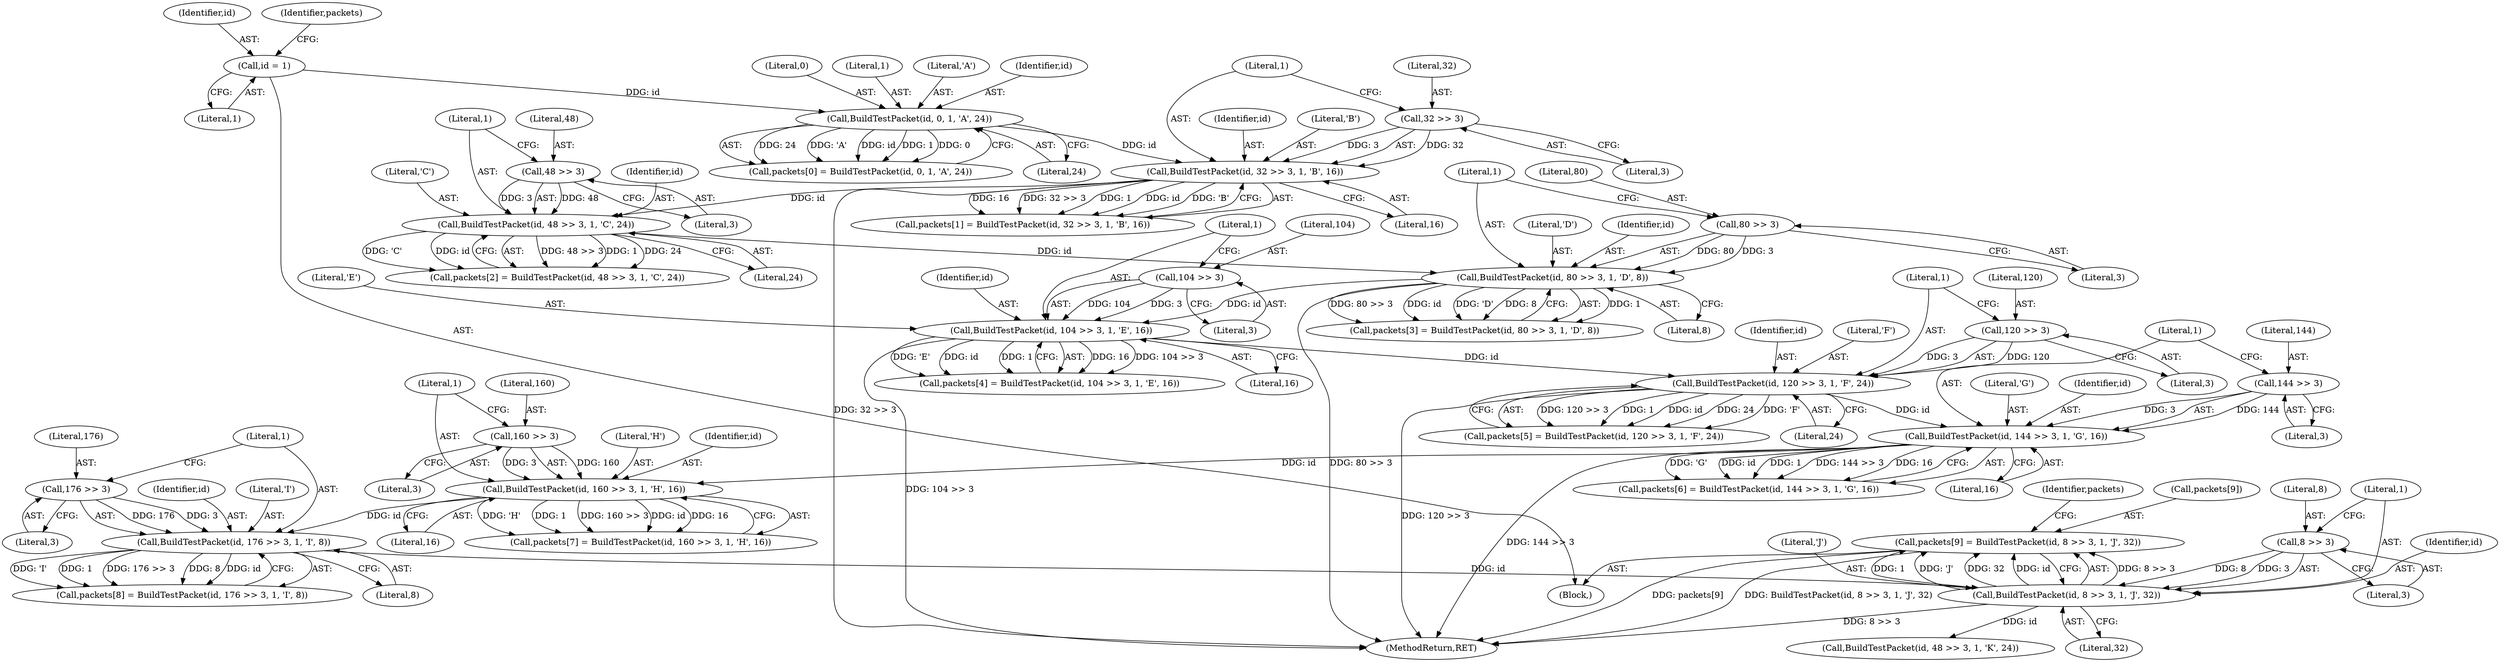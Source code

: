 digraph "1_suricata_4a04f814b15762eb446a5ead4d69d021512df6f8_1@array" {
"1000250" [label="(Call,packets[9] = BuildTestPacket(id, 8 >> 3, 1, 'J', 32))"];
"1000254" [label="(Call,BuildTestPacket(id, 8 >> 3, 1, 'J', 32))"];
"1000242" [label="(Call,BuildTestPacket(id, 176 >> 3, 1, 'I', 8))"];
"1000230" [label="(Call,BuildTestPacket(id, 160 >> 3, 1, 'H', 16))"];
"1000218" [label="(Call,BuildTestPacket(id, 144 >> 3, 1, 'G', 16))"];
"1000206" [label="(Call,BuildTestPacket(id, 120 >> 3, 1, 'F', 24))"];
"1000194" [label="(Call,BuildTestPacket(id, 104 >> 3, 1, 'E', 16))"];
"1000182" [label="(Call,BuildTestPacket(id, 80 >> 3, 1, 'D', 8))"];
"1000170" [label="(Call,BuildTestPacket(id, 48 >> 3, 1, 'C', 24))"];
"1000158" [label="(Call,BuildTestPacket(id, 32 >> 3, 1, 'B', 16))"];
"1000148" [label="(Call,BuildTestPacket(id, 0, 1, 'A', 24))"];
"1000135" [label="(Call,id = 1)"];
"1000160" [label="(Call,32 >> 3)"];
"1000172" [label="(Call,48 >> 3)"];
"1000184" [label="(Call,80 >> 3)"];
"1000196" [label="(Call,104 >> 3)"];
"1000208" [label="(Call,120 >> 3)"];
"1000220" [label="(Call,144 >> 3)"];
"1000232" [label="(Call,160 >> 3)"];
"1000244" [label="(Call,176 >> 3)"];
"1000256" [label="(Call,8 >> 3)"];
"1000249" [label="(Literal,8)"];
"1000189" [label="(Literal,8)"];
"1000199" [label="(Literal,1)"];
"1000243" [label="(Identifier,id)"];
"1000235" [label="(Literal,1)"];
"1000197" [label="(Literal,104)"];
"1000127" [label="(Block,)"];
"1000207" [label="(Identifier,id)"];
"1000230" [label="(Call,BuildTestPacket(id, 160 >> 3, 1, 'H', 16))"];
"1000254" [label="(Call,BuildTestPacket(id, 8 >> 3, 1, 'J', 32))"];
"1000137" [label="(Literal,1)"];
"1000176" [label="(Literal,'C')"];
"1000187" [label="(Literal,1)"];
"1000505" [label="(MethodReturn,RET)"];
"1000175" [label="(Literal,1)"];
"1000161" [label="(Literal,32)"];
"1000158" [label="(Call,BuildTestPacket(id, 32 >> 3, 1, 'B', 16))"];
"1000218" [label="(Call,BuildTestPacket(id, 144 >> 3, 1, 'G', 16))"];
"1000154" [label="(Call,packets[1] = BuildTestPacket(id, 32 >> 3, 1, 'B', 16))"];
"1000162" [label="(Literal,3)"];
"1000153" [label="(Literal,24)"];
"1000188" [label="(Literal,'D')"];
"1000226" [label="(Call,packets[7] = BuildTestPacket(id, 160 >> 3, 1, 'H', 16))"];
"1000206" [label="(Call,BuildTestPacket(id, 120 >> 3, 1, 'F', 24))"];
"1000182" [label="(Call,BuildTestPacket(id, 80 >> 3, 1, 'D', 8))"];
"1000232" [label="(Call,160 >> 3)"];
"1000136" [label="(Identifier,id)"];
"1000144" [label="(Call,packets[0] = BuildTestPacket(id, 0, 1, 'A', 24))"];
"1000266" [label="(Call,BuildTestPacket(id, 48 >> 3, 1, 'K', 24))"];
"1000212" [label="(Literal,'F')"];
"1000174" [label="(Literal,3)"];
"1000256" [label="(Call,8 >> 3)"];
"1000236" [label="(Literal,'H')"];
"1000178" [label="(Call,packets[3] = BuildTestPacket(id, 80 >> 3, 1, 'D', 8))"];
"1000255" [label="(Identifier,id)"];
"1000173" [label="(Literal,48)"];
"1000150" [label="(Literal,0)"];
"1000200" [label="(Literal,'E')"];
"1000159" [label="(Identifier,id)"];
"1000165" [label="(Literal,16)"];
"1000246" [label="(Literal,3)"];
"1000238" [label="(Call,packets[8] = BuildTestPacket(id, 176 >> 3, 1, 'I', 8))"];
"1000224" [label="(Literal,'G')"];
"1000231" [label="(Identifier,id)"];
"1000259" [label="(Literal,1)"];
"1000172" [label="(Call,48 >> 3)"];
"1000222" [label="(Literal,3)"];
"1000201" [label="(Literal,16)"];
"1000234" [label="(Literal,3)"];
"1000209" [label="(Literal,120)"];
"1000164" [label="(Literal,'B')"];
"1000160" [label="(Call,32 >> 3)"];
"1000140" [label="(Identifier,packets)"];
"1000184" [label="(Call,80 >> 3)"];
"1000244" [label="(Call,176 >> 3)"];
"1000151" [label="(Literal,1)"];
"1000221" [label="(Literal,144)"];
"1000237" [label="(Literal,16)"];
"1000264" [label="(Identifier,packets)"];
"1000166" [label="(Call,packets[2] = BuildTestPacket(id, 48 >> 3, 1, 'C', 24))"];
"1000190" [label="(Call,packets[4] = BuildTestPacket(id, 104 >> 3, 1, 'E', 16))"];
"1000186" [label="(Literal,3)"];
"1000208" [label="(Call,120 >> 3)"];
"1000257" [label="(Literal,8)"];
"1000211" [label="(Literal,1)"];
"1000198" [label="(Literal,3)"];
"1000183" [label="(Identifier,id)"];
"1000195" [label="(Identifier,id)"];
"1000210" [label="(Literal,3)"];
"1000214" [label="(Call,packets[6] = BuildTestPacket(id, 144 >> 3, 1, 'G', 16))"];
"1000185" [label="(Literal,80)"];
"1000177" [label="(Literal,24)"];
"1000233" [label="(Literal,160)"];
"1000202" [label="(Call,packets[5] = BuildTestPacket(id, 120 >> 3, 1, 'F', 24))"];
"1000171" [label="(Identifier,id)"];
"1000248" [label="(Literal,'I')"];
"1000247" [label="(Literal,1)"];
"1000220" [label="(Call,144 >> 3)"];
"1000219" [label="(Identifier,id)"];
"1000170" [label="(Call,BuildTestPacket(id, 48 >> 3, 1, 'C', 24))"];
"1000163" [label="(Literal,1)"];
"1000223" [label="(Literal,1)"];
"1000242" [label="(Call,BuildTestPacket(id, 176 >> 3, 1, 'I', 8))"];
"1000251" [label="(Call,packets[9])"];
"1000194" [label="(Call,BuildTestPacket(id, 104 >> 3, 1, 'E', 16))"];
"1000196" [label="(Call,104 >> 3)"];
"1000225" [label="(Literal,16)"];
"1000213" [label="(Literal,24)"];
"1000258" [label="(Literal,3)"];
"1000135" [label="(Call,id = 1)"];
"1000260" [label="(Literal,'J')"];
"1000152" [label="(Literal,'A')"];
"1000149" [label="(Identifier,id)"];
"1000261" [label="(Literal,32)"];
"1000245" [label="(Literal,176)"];
"1000250" [label="(Call,packets[9] = BuildTestPacket(id, 8 >> 3, 1, 'J', 32))"];
"1000148" [label="(Call,BuildTestPacket(id, 0, 1, 'A', 24))"];
"1000250" -> "1000127"  [label="AST: "];
"1000250" -> "1000254"  [label="CFG: "];
"1000251" -> "1000250"  [label="AST: "];
"1000254" -> "1000250"  [label="AST: "];
"1000264" -> "1000250"  [label="CFG: "];
"1000250" -> "1000505"  [label="DDG: packets[9]"];
"1000250" -> "1000505"  [label="DDG: BuildTestPacket(id, 8 >> 3, 1, 'J', 32)"];
"1000254" -> "1000250"  [label="DDG: 8 >> 3"];
"1000254" -> "1000250"  [label="DDG: 1"];
"1000254" -> "1000250"  [label="DDG: 'J'"];
"1000254" -> "1000250"  [label="DDG: 32"];
"1000254" -> "1000250"  [label="DDG: id"];
"1000254" -> "1000261"  [label="CFG: "];
"1000255" -> "1000254"  [label="AST: "];
"1000256" -> "1000254"  [label="AST: "];
"1000259" -> "1000254"  [label="AST: "];
"1000260" -> "1000254"  [label="AST: "];
"1000261" -> "1000254"  [label="AST: "];
"1000254" -> "1000505"  [label="DDG: 8 >> 3"];
"1000242" -> "1000254"  [label="DDG: id"];
"1000256" -> "1000254"  [label="DDG: 8"];
"1000256" -> "1000254"  [label="DDG: 3"];
"1000254" -> "1000266"  [label="DDG: id"];
"1000242" -> "1000238"  [label="AST: "];
"1000242" -> "1000249"  [label="CFG: "];
"1000243" -> "1000242"  [label="AST: "];
"1000244" -> "1000242"  [label="AST: "];
"1000247" -> "1000242"  [label="AST: "];
"1000248" -> "1000242"  [label="AST: "];
"1000249" -> "1000242"  [label="AST: "];
"1000238" -> "1000242"  [label="CFG: "];
"1000242" -> "1000238"  [label="DDG: 'I'"];
"1000242" -> "1000238"  [label="DDG: 1"];
"1000242" -> "1000238"  [label="DDG: 176 >> 3"];
"1000242" -> "1000238"  [label="DDG: 8"];
"1000242" -> "1000238"  [label="DDG: id"];
"1000230" -> "1000242"  [label="DDG: id"];
"1000244" -> "1000242"  [label="DDG: 176"];
"1000244" -> "1000242"  [label="DDG: 3"];
"1000230" -> "1000226"  [label="AST: "];
"1000230" -> "1000237"  [label="CFG: "];
"1000231" -> "1000230"  [label="AST: "];
"1000232" -> "1000230"  [label="AST: "];
"1000235" -> "1000230"  [label="AST: "];
"1000236" -> "1000230"  [label="AST: "];
"1000237" -> "1000230"  [label="AST: "];
"1000226" -> "1000230"  [label="CFG: "];
"1000230" -> "1000226"  [label="DDG: 'H'"];
"1000230" -> "1000226"  [label="DDG: 1"];
"1000230" -> "1000226"  [label="DDG: 160 >> 3"];
"1000230" -> "1000226"  [label="DDG: id"];
"1000230" -> "1000226"  [label="DDG: 16"];
"1000218" -> "1000230"  [label="DDG: id"];
"1000232" -> "1000230"  [label="DDG: 160"];
"1000232" -> "1000230"  [label="DDG: 3"];
"1000218" -> "1000214"  [label="AST: "];
"1000218" -> "1000225"  [label="CFG: "];
"1000219" -> "1000218"  [label="AST: "];
"1000220" -> "1000218"  [label="AST: "];
"1000223" -> "1000218"  [label="AST: "];
"1000224" -> "1000218"  [label="AST: "];
"1000225" -> "1000218"  [label="AST: "];
"1000214" -> "1000218"  [label="CFG: "];
"1000218" -> "1000505"  [label="DDG: 144 >> 3"];
"1000218" -> "1000214"  [label="DDG: 'G'"];
"1000218" -> "1000214"  [label="DDG: id"];
"1000218" -> "1000214"  [label="DDG: 1"];
"1000218" -> "1000214"  [label="DDG: 144 >> 3"];
"1000218" -> "1000214"  [label="DDG: 16"];
"1000206" -> "1000218"  [label="DDG: id"];
"1000220" -> "1000218"  [label="DDG: 144"];
"1000220" -> "1000218"  [label="DDG: 3"];
"1000206" -> "1000202"  [label="AST: "];
"1000206" -> "1000213"  [label="CFG: "];
"1000207" -> "1000206"  [label="AST: "];
"1000208" -> "1000206"  [label="AST: "];
"1000211" -> "1000206"  [label="AST: "];
"1000212" -> "1000206"  [label="AST: "];
"1000213" -> "1000206"  [label="AST: "];
"1000202" -> "1000206"  [label="CFG: "];
"1000206" -> "1000505"  [label="DDG: 120 >> 3"];
"1000206" -> "1000202"  [label="DDG: 120 >> 3"];
"1000206" -> "1000202"  [label="DDG: 1"];
"1000206" -> "1000202"  [label="DDG: id"];
"1000206" -> "1000202"  [label="DDG: 24"];
"1000206" -> "1000202"  [label="DDG: 'F'"];
"1000194" -> "1000206"  [label="DDG: id"];
"1000208" -> "1000206"  [label="DDG: 120"];
"1000208" -> "1000206"  [label="DDG: 3"];
"1000194" -> "1000190"  [label="AST: "];
"1000194" -> "1000201"  [label="CFG: "];
"1000195" -> "1000194"  [label="AST: "];
"1000196" -> "1000194"  [label="AST: "];
"1000199" -> "1000194"  [label="AST: "];
"1000200" -> "1000194"  [label="AST: "];
"1000201" -> "1000194"  [label="AST: "];
"1000190" -> "1000194"  [label="CFG: "];
"1000194" -> "1000505"  [label="DDG: 104 >> 3"];
"1000194" -> "1000190"  [label="DDG: 16"];
"1000194" -> "1000190"  [label="DDG: 104 >> 3"];
"1000194" -> "1000190"  [label="DDG: 'E'"];
"1000194" -> "1000190"  [label="DDG: id"];
"1000194" -> "1000190"  [label="DDG: 1"];
"1000182" -> "1000194"  [label="DDG: id"];
"1000196" -> "1000194"  [label="DDG: 104"];
"1000196" -> "1000194"  [label="DDG: 3"];
"1000182" -> "1000178"  [label="AST: "];
"1000182" -> "1000189"  [label="CFG: "];
"1000183" -> "1000182"  [label="AST: "];
"1000184" -> "1000182"  [label="AST: "];
"1000187" -> "1000182"  [label="AST: "];
"1000188" -> "1000182"  [label="AST: "];
"1000189" -> "1000182"  [label="AST: "];
"1000178" -> "1000182"  [label="CFG: "];
"1000182" -> "1000505"  [label="DDG: 80 >> 3"];
"1000182" -> "1000178"  [label="DDG: 1"];
"1000182" -> "1000178"  [label="DDG: 80 >> 3"];
"1000182" -> "1000178"  [label="DDG: id"];
"1000182" -> "1000178"  [label="DDG: 'D'"];
"1000182" -> "1000178"  [label="DDG: 8"];
"1000170" -> "1000182"  [label="DDG: id"];
"1000184" -> "1000182"  [label="DDG: 80"];
"1000184" -> "1000182"  [label="DDG: 3"];
"1000170" -> "1000166"  [label="AST: "];
"1000170" -> "1000177"  [label="CFG: "];
"1000171" -> "1000170"  [label="AST: "];
"1000172" -> "1000170"  [label="AST: "];
"1000175" -> "1000170"  [label="AST: "];
"1000176" -> "1000170"  [label="AST: "];
"1000177" -> "1000170"  [label="AST: "];
"1000166" -> "1000170"  [label="CFG: "];
"1000170" -> "1000166"  [label="DDG: 48 >> 3"];
"1000170" -> "1000166"  [label="DDG: 1"];
"1000170" -> "1000166"  [label="DDG: 24"];
"1000170" -> "1000166"  [label="DDG: 'C'"];
"1000170" -> "1000166"  [label="DDG: id"];
"1000158" -> "1000170"  [label="DDG: id"];
"1000172" -> "1000170"  [label="DDG: 48"];
"1000172" -> "1000170"  [label="DDG: 3"];
"1000158" -> "1000154"  [label="AST: "];
"1000158" -> "1000165"  [label="CFG: "];
"1000159" -> "1000158"  [label="AST: "];
"1000160" -> "1000158"  [label="AST: "];
"1000163" -> "1000158"  [label="AST: "];
"1000164" -> "1000158"  [label="AST: "];
"1000165" -> "1000158"  [label="AST: "];
"1000154" -> "1000158"  [label="CFG: "];
"1000158" -> "1000505"  [label="DDG: 32 >> 3"];
"1000158" -> "1000154"  [label="DDG: 16"];
"1000158" -> "1000154"  [label="DDG: 32 >> 3"];
"1000158" -> "1000154"  [label="DDG: 1"];
"1000158" -> "1000154"  [label="DDG: id"];
"1000158" -> "1000154"  [label="DDG: 'B'"];
"1000148" -> "1000158"  [label="DDG: id"];
"1000160" -> "1000158"  [label="DDG: 32"];
"1000160" -> "1000158"  [label="DDG: 3"];
"1000148" -> "1000144"  [label="AST: "];
"1000148" -> "1000153"  [label="CFG: "];
"1000149" -> "1000148"  [label="AST: "];
"1000150" -> "1000148"  [label="AST: "];
"1000151" -> "1000148"  [label="AST: "];
"1000152" -> "1000148"  [label="AST: "];
"1000153" -> "1000148"  [label="AST: "];
"1000144" -> "1000148"  [label="CFG: "];
"1000148" -> "1000144"  [label="DDG: 24"];
"1000148" -> "1000144"  [label="DDG: 'A'"];
"1000148" -> "1000144"  [label="DDG: id"];
"1000148" -> "1000144"  [label="DDG: 1"];
"1000148" -> "1000144"  [label="DDG: 0"];
"1000135" -> "1000148"  [label="DDG: id"];
"1000135" -> "1000127"  [label="AST: "];
"1000135" -> "1000137"  [label="CFG: "];
"1000136" -> "1000135"  [label="AST: "];
"1000137" -> "1000135"  [label="AST: "];
"1000140" -> "1000135"  [label="CFG: "];
"1000160" -> "1000162"  [label="CFG: "];
"1000161" -> "1000160"  [label="AST: "];
"1000162" -> "1000160"  [label="AST: "];
"1000163" -> "1000160"  [label="CFG: "];
"1000172" -> "1000174"  [label="CFG: "];
"1000173" -> "1000172"  [label="AST: "];
"1000174" -> "1000172"  [label="AST: "];
"1000175" -> "1000172"  [label="CFG: "];
"1000184" -> "1000186"  [label="CFG: "];
"1000185" -> "1000184"  [label="AST: "];
"1000186" -> "1000184"  [label="AST: "];
"1000187" -> "1000184"  [label="CFG: "];
"1000196" -> "1000198"  [label="CFG: "];
"1000197" -> "1000196"  [label="AST: "];
"1000198" -> "1000196"  [label="AST: "];
"1000199" -> "1000196"  [label="CFG: "];
"1000208" -> "1000210"  [label="CFG: "];
"1000209" -> "1000208"  [label="AST: "];
"1000210" -> "1000208"  [label="AST: "];
"1000211" -> "1000208"  [label="CFG: "];
"1000220" -> "1000222"  [label="CFG: "];
"1000221" -> "1000220"  [label="AST: "];
"1000222" -> "1000220"  [label="AST: "];
"1000223" -> "1000220"  [label="CFG: "];
"1000232" -> "1000234"  [label="CFG: "];
"1000233" -> "1000232"  [label="AST: "];
"1000234" -> "1000232"  [label="AST: "];
"1000235" -> "1000232"  [label="CFG: "];
"1000244" -> "1000246"  [label="CFG: "];
"1000245" -> "1000244"  [label="AST: "];
"1000246" -> "1000244"  [label="AST: "];
"1000247" -> "1000244"  [label="CFG: "];
"1000256" -> "1000258"  [label="CFG: "];
"1000257" -> "1000256"  [label="AST: "];
"1000258" -> "1000256"  [label="AST: "];
"1000259" -> "1000256"  [label="CFG: "];
}
